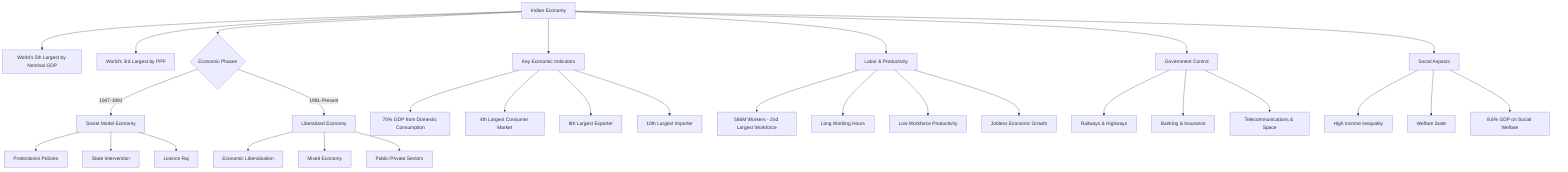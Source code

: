 flowchart TD
    A[Indian Economy] --> B[World's 5th Largest by Nominal GDP]
    A --> C[World's 3rd Largest by PPP]
    A --> D{Economic Phases}
    
    D -->|1947-1991| E[Soviet Model Economy]
    D -->|1991-Present| F[Liberalized Economy]
    
    E --> G[Protectionist Policies]
    E --> H[State Intervention]
    E --> I[Licence Raj]
    
    F --> J[Economic Liberalization]
    F --> K[Mixed Economy]
    F --> L[Public-Private Sectors]
    
    A --> M[Key Economic Indicators]
    M --> N[70% GDP from Domestic Consumption]
    M --> O[4th Largest Consumer Market]
    M --> P[8th Largest Exporter]
    M --> Q[10th Largest Importer]
    
    A --> R[Labor & Productivity]
    R --> S[586M Workers - 2nd Largest Workforce]
    R --> T[Long Working Hours]
    R --> U[Low Workforce Productivity]
    R --> V[Jobless Economic Growth]
    
    A --> W[Government Control]
    W --> X[Railways & Highways]
    W --> Y[Banking & Insurance]
    W --> Z[Telecommunications & Space]
    
    A --> AA[Social Aspects]
    AA --> AB[High Income Inequality]
    AA --> AC[Welfare State]
    AA --> AD[8.6% GDP on Social Welfare]